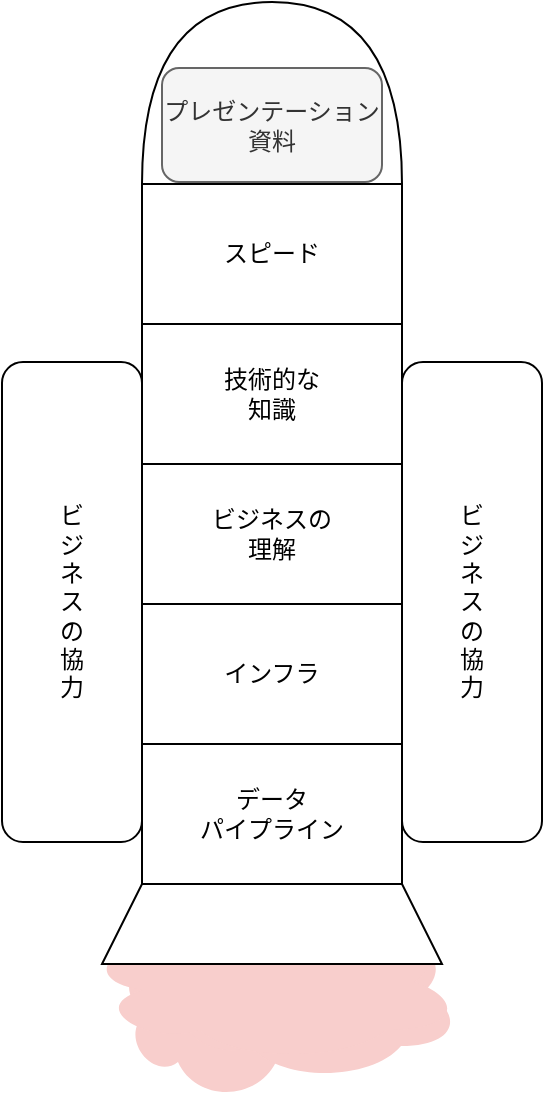 <mxfile version="20.2.8" type="device"><diagram id="P8wka1WNHysXQKmYr82N" name="ds_impact"><mxGraphModel dx="1018" dy="672" grid="1" gridSize="10" guides="1" tooltips="1" connect="1" arrows="1" fold="1" page="1" pageScale="1" pageWidth="1169" pageHeight="827" math="0" shadow="0"><root><mxCell id="0"/><mxCell id="1" parent="0"/><mxCell id="ZnThqtZJtalcp5zL6sLd-4" value="" style="ellipse;shape=cloud;whiteSpace=wrap;html=1;fillColor=#f8cecc;strokeColor=none;" parent="1" vertex="1"><mxGeometry x="257" y="520" width="100" height="100" as="geometry"/></mxCell><mxCell id="ZnThqtZJtalcp5zL6sLd-3" value="" style="ellipse;shape=cloud;whiteSpace=wrap;html=1;fillColor=#f8cecc;strokeColor=none;" parent="1" vertex="1"><mxGeometry x="277.5" y="520" width="152.5" height="90" as="geometry"/></mxCell><mxCell id="ZnThqtZJtalcp5zL6sLd-2" value="" style="ellipse;shape=cloud;whiteSpace=wrap;html=1;fillColor=#f8cecc;strokeColor=none;" parent="1" vertex="1"><mxGeometry x="240" y="520" width="190" height="80" as="geometry"/></mxCell><mxCell id="PlIU4Zoko3p5qZ01VuYr-1" value="" style="shape=or;whiteSpace=wrap;html=1;direction=north;" parent="1" vertex="1"><mxGeometry x="270" y="70" width="130" height="91" as="geometry"/></mxCell><mxCell id="PlIU4Zoko3p5qZ01VuYr-2" value="" style="whiteSpace=wrap;html=1;" parent="1" vertex="1"><mxGeometry x="270" y="161" width="130" height="350" as="geometry"/></mxCell><mxCell id="PlIU4Zoko3p5qZ01VuYr-3" value="ビ&lt;br&gt;ジ&lt;br&gt;ネ&lt;br&gt;ス&lt;br&gt;の&lt;br&gt;協&lt;br&gt;力" style="rounded=1;whiteSpace=wrap;html=1;" parent="1" vertex="1"><mxGeometry x="200" y="250" width="70" height="240" as="geometry"/></mxCell><mxCell id="PlIU4Zoko3p5qZ01VuYr-7" value="技術的な&lt;br&gt;知識" style="whiteSpace=wrap;html=1;" parent="1" vertex="1"><mxGeometry x="270" y="231" width="130" height="70" as="geometry"/></mxCell><mxCell id="PlIU4Zoko3p5qZ01VuYr-5" value="" style="shape=trapezoid;perimeter=trapezoidPerimeter;whiteSpace=wrap;html=1;fixedSize=1;" parent="1" vertex="1"><mxGeometry x="250" y="511" width="170" height="40" as="geometry"/></mxCell><mxCell id="PlIU4Zoko3p5qZ01VuYr-10" value="インフラ" style="whiteSpace=wrap;html=1;" parent="1" vertex="1"><mxGeometry x="270" y="371" width="130" height="70" as="geometry"/></mxCell><mxCell id="PlIU4Zoko3p5qZ01VuYr-11" value="データ&lt;br&gt;パイプライン" style="whiteSpace=wrap;html=1;" parent="1" vertex="1"><mxGeometry x="270" y="441" width="130" height="70" as="geometry"/></mxCell><mxCell id="PlIU4Zoko3p5qZ01VuYr-13" value="プレゼンテーション&lt;br&gt;資料" style="rounded=1;whiteSpace=wrap;html=1;fillColor=#f5f5f5;fontColor=#333333;strokeColor=#666666;" parent="1" vertex="1"><mxGeometry x="280" y="103" width="110" height="57" as="geometry"/></mxCell><mxCell id="zm4aj6GzR71mdc7IaK_f-1" value="ビ&lt;br&gt;ジ&lt;br&gt;ネ&lt;br&gt;ス&lt;br&gt;の&lt;br&gt;協&lt;br&gt;力" style="rounded=1;whiteSpace=wrap;html=1;" vertex="1" parent="1"><mxGeometry x="400" y="250" width="70" height="240" as="geometry"/></mxCell><mxCell id="zm4aj6GzR71mdc7IaK_f-2" value="ビジネスの&lt;br&gt;理解" style="whiteSpace=wrap;html=1;" vertex="1" parent="1"><mxGeometry x="270" y="301" width="130" height="70" as="geometry"/></mxCell><mxCell id="zm4aj6GzR71mdc7IaK_f-3" value="スピード" style="whiteSpace=wrap;html=1;" vertex="1" parent="1"><mxGeometry x="270" y="161" width="130" height="70" as="geometry"/></mxCell></root></mxGraphModel></diagram></mxfile>